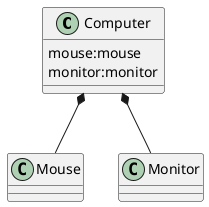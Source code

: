 @startuml
'https://plantuml.com/class-diagram

class Computer{
    mouse:mouse
    monitor:monitor
}

class Mouse
class Monitor

Computer *-- Mouse
Computer *-- Monitor

@enduml